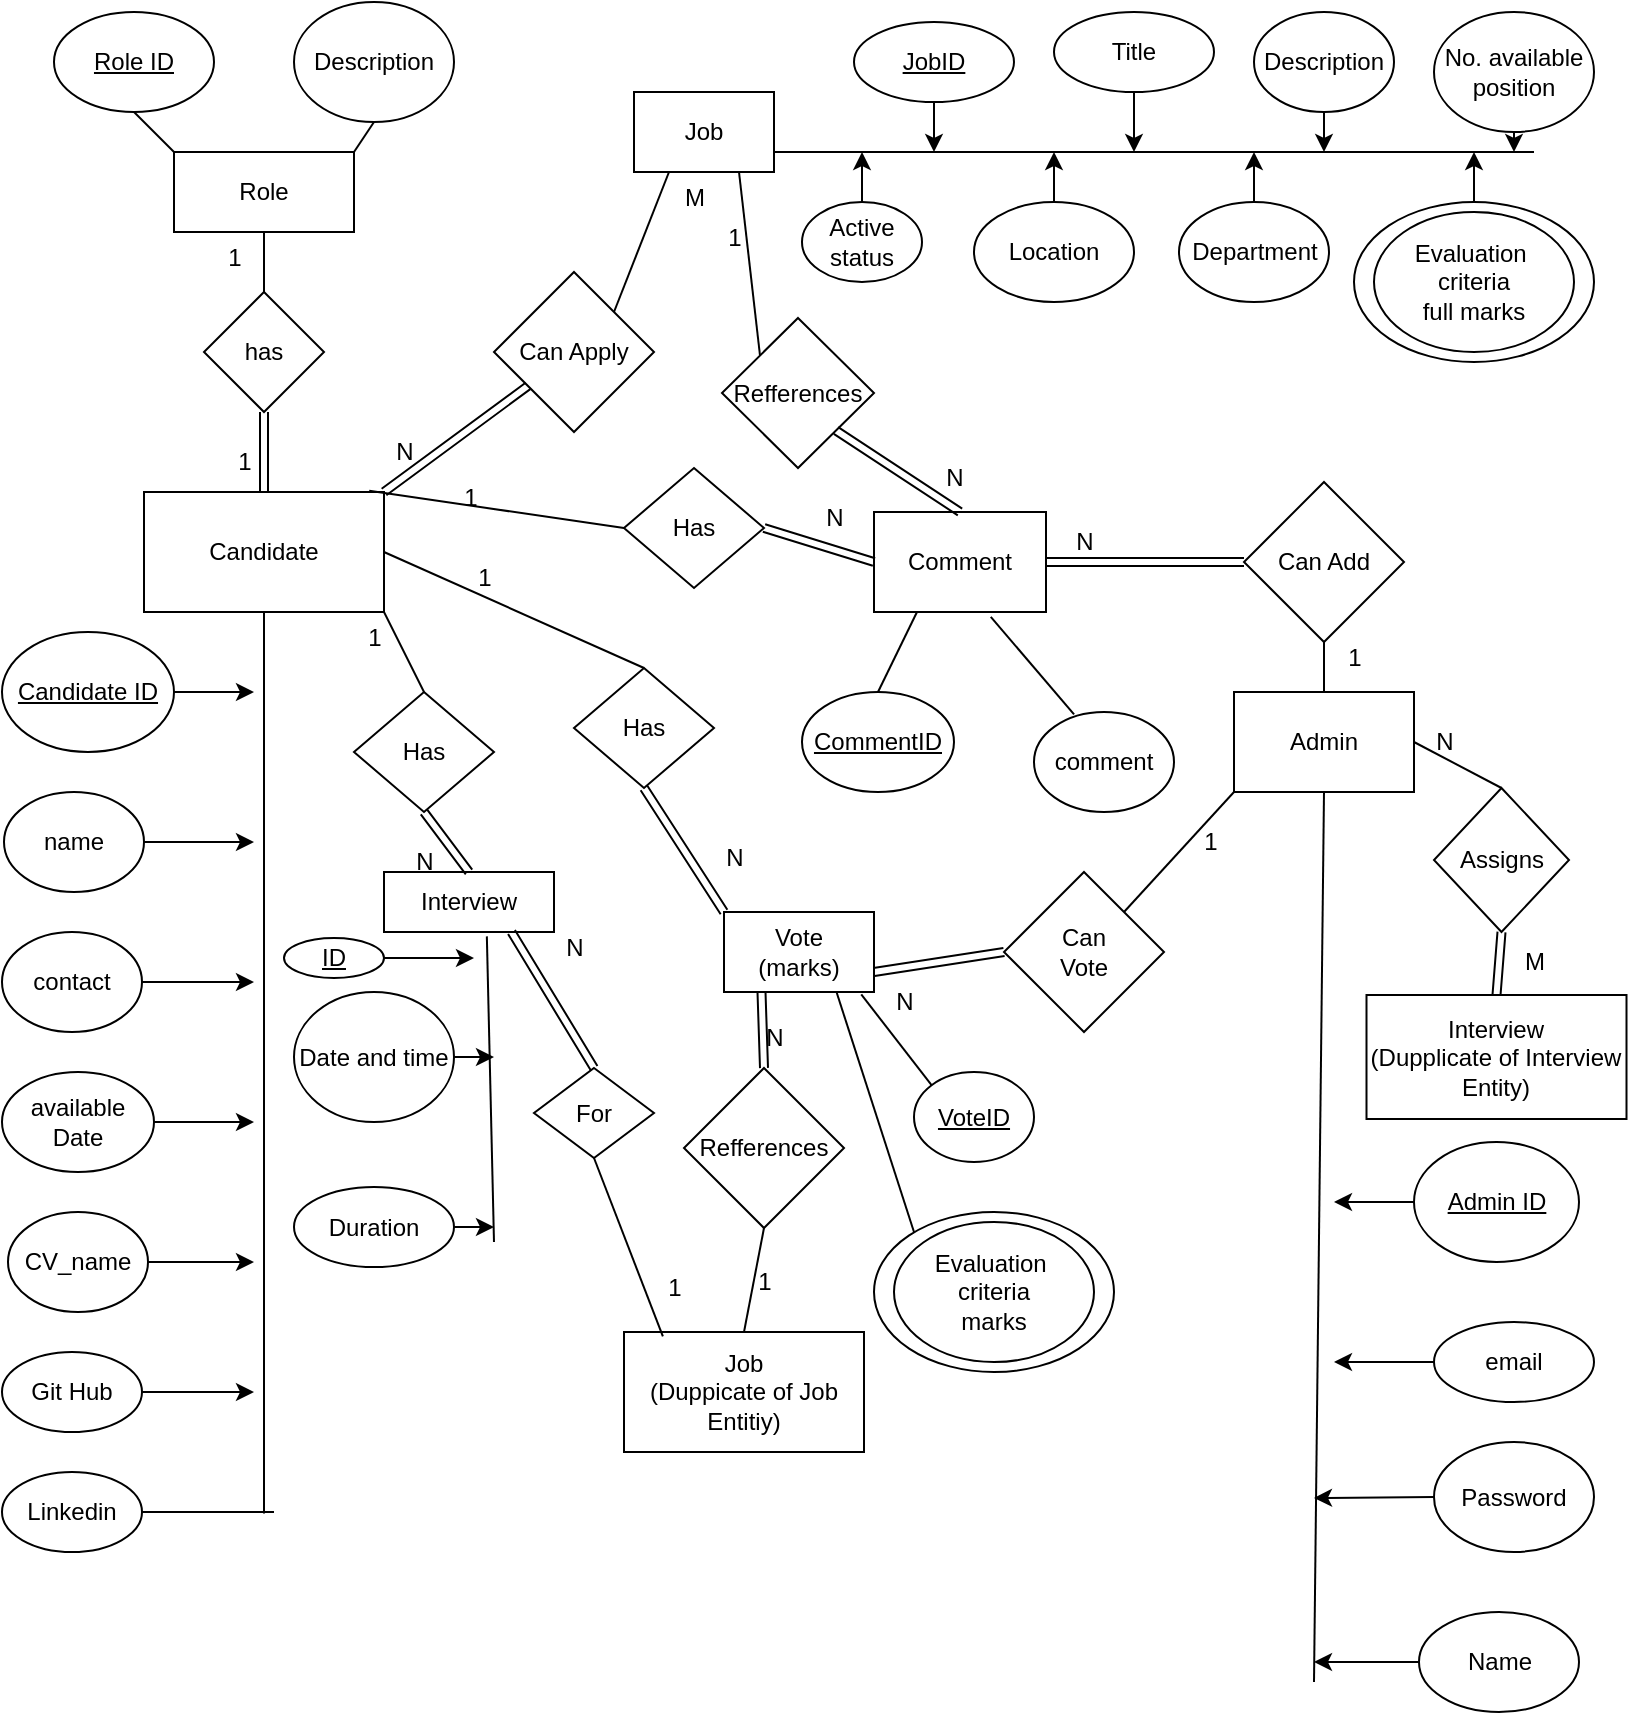<mxfile version="24.7.6">
  <diagram name="Page-1" id="WARzqJmZyCkNk78oDtjW">
    <mxGraphModel dx="1484" dy="522" grid="1" gridSize="10" guides="1" tooltips="1" connect="1" arrows="1" fold="1" page="1" pageScale="1" pageWidth="827" pageHeight="1169" math="0" shadow="0">
      <root>
        <mxCell id="0" />
        <mxCell id="1" parent="0" />
        <mxCell id="8VByRoDsS0wqyo2PORcs-43" value="" style="ellipse;whiteSpace=wrap;html=1;gradientColor=none;fillStyle=hatch;" parent="1" vertex="1">
          <mxGeometry x="690" y="230" width="120" height="80" as="geometry" />
        </mxCell>
        <mxCell id="8VByRoDsS0wqyo2PORcs-1" value="Candidate" style="rounded=0;whiteSpace=wrap;html=1;" parent="1" vertex="1">
          <mxGeometry x="85" y="375" width="120" height="60" as="geometry" />
        </mxCell>
        <mxCell id="8VByRoDsS0wqyo2PORcs-2" value="Role" style="rounded=0;whiteSpace=wrap;html=1;" parent="1" vertex="1">
          <mxGeometry x="100" y="205" width="90" height="40" as="geometry" />
        </mxCell>
        <mxCell id="8VByRoDsS0wqyo2PORcs-3" value="&lt;u&gt;Role ID&lt;/u&gt;" style="ellipse;whiteSpace=wrap;html=1;" parent="1" vertex="1">
          <mxGeometry x="40" y="135" width="80" height="50" as="geometry" />
        </mxCell>
        <mxCell id="8VByRoDsS0wqyo2PORcs-4" value="Description" style="ellipse;whiteSpace=wrap;html=1;" parent="1" vertex="1">
          <mxGeometry x="160" y="130" width="80" height="60" as="geometry" />
        </mxCell>
        <mxCell id="8VByRoDsS0wqyo2PORcs-5" value="" style="endArrow=none;html=1;rounded=0;exitX=0.5;exitY=1;exitDx=0;exitDy=0;entryX=0;entryY=0;entryDx=0;entryDy=0;" parent="1" source="8VByRoDsS0wqyo2PORcs-3" target="8VByRoDsS0wqyo2PORcs-2" edge="1">
          <mxGeometry width="50" height="50" relative="1" as="geometry">
            <mxPoint x="400" y="395" as="sourcePoint" />
            <mxPoint x="450" y="345" as="targetPoint" />
          </mxGeometry>
        </mxCell>
        <mxCell id="8VByRoDsS0wqyo2PORcs-6" value="" style="endArrow=none;html=1;rounded=0;exitX=0.5;exitY=1;exitDx=0;exitDy=0;entryX=1;entryY=0;entryDx=0;entryDy=0;" parent="1" source="8VByRoDsS0wqyo2PORcs-4" target="8VByRoDsS0wqyo2PORcs-2" edge="1">
          <mxGeometry width="50" height="50" relative="1" as="geometry">
            <mxPoint x="400" y="395" as="sourcePoint" />
            <mxPoint x="450" y="345" as="targetPoint" />
          </mxGeometry>
        </mxCell>
        <mxCell id="8VByRoDsS0wqyo2PORcs-7" value="has" style="rhombus;whiteSpace=wrap;html=1;" parent="1" vertex="1">
          <mxGeometry x="115" y="275" width="60" height="60" as="geometry" />
        </mxCell>
        <mxCell id="8VByRoDsS0wqyo2PORcs-8" value="" style="endArrow=none;html=1;rounded=0;exitX=0.5;exitY=1;exitDx=0;exitDy=0;entryX=0.5;entryY=0;entryDx=0;entryDy=0;" parent="1" source="8VByRoDsS0wqyo2PORcs-2" target="8VByRoDsS0wqyo2PORcs-7" edge="1">
          <mxGeometry width="50" height="50" relative="1" as="geometry">
            <mxPoint x="400" y="395" as="sourcePoint" />
            <mxPoint x="450" y="345" as="targetPoint" />
          </mxGeometry>
        </mxCell>
        <mxCell id="8VByRoDsS0wqyo2PORcs-9" value="" style="shape=link;html=1;rounded=0;exitX=0.5;exitY=1;exitDx=0;exitDy=0;entryX=0.5;entryY=0;entryDx=0;entryDy=0;" parent="1" source="8VByRoDsS0wqyo2PORcs-7" target="8VByRoDsS0wqyo2PORcs-1" edge="1">
          <mxGeometry width="100" relative="1" as="geometry">
            <mxPoint x="380" y="375" as="sourcePoint" />
            <mxPoint x="480" y="375" as="targetPoint" />
          </mxGeometry>
        </mxCell>
        <mxCell id="8VByRoDsS0wqyo2PORcs-28" style="edgeStyle=orthogonalEdgeStyle;rounded=0;orthogonalLoop=1;jettySize=auto;html=1;exitX=1;exitY=0.5;exitDx=0;exitDy=0;" parent="1" source="8VByRoDsS0wqyo2PORcs-10" edge="1">
          <mxGeometry relative="1" as="geometry">
            <mxPoint x="140" y="475" as="targetPoint" />
          </mxGeometry>
        </mxCell>
        <mxCell id="8VByRoDsS0wqyo2PORcs-10" value="&lt;u&gt;Candidate ID&lt;/u&gt;" style="ellipse;whiteSpace=wrap;html=1;" parent="1" vertex="1">
          <mxGeometry x="14" y="445" width="86" height="60" as="geometry" />
        </mxCell>
        <mxCell id="8VByRoDsS0wqyo2PORcs-27" style="edgeStyle=orthogonalEdgeStyle;rounded=0;orthogonalLoop=1;jettySize=auto;html=1;exitX=1;exitY=0.5;exitDx=0;exitDy=0;" parent="1" source="8VByRoDsS0wqyo2PORcs-11" edge="1">
          <mxGeometry relative="1" as="geometry">
            <mxPoint x="140" y="550" as="targetPoint" />
          </mxGeometry>
        </mxCell>
        <mxCell id="8VByRoDsS0wqyo2PORcs-11" value="name" style="ellipse;whiteSpace=wrap;html=1;" parent="1" vertex="1">
          <mxGeometry x="15" y="525" width="70" height="50" as="geometry" />
        </mxCell>
        <mxCell id="8VByRoDsS0wqyo2PORcs-26" style="edgeStyle=orthogonalEdgeStyle;rounded=0;orthogonalLoop=1;jettySize=auto;html=1;exitX=1;exitY=0.5;exitDx=0;exitDy=0;" parent="1" source="8VByRoDsS0wqyo2PORcs-12" edge="1">
          <mxGeometry relative="1" as="geometry">
            <mxPoint x="140" y="620" as="targetPoint" />
          </mxGeometry>
        </mxCell>
        <mxCell id="8VByRoDsS0wqyo2PORcs-12" value="contact" style="ellipse;whiteSpace=wrap;html=1;" parent="1" vertex="1">
          <mxGeometry x="14" y="595" width="70" height="50" as="geometry" />
        </mxCell>
        <mxCell id="8VByRoDsS0wqyo2PORcs-25" style="edgeStyle=orthogonalEdgeStyle;rounded=0;orthogonalLoop=1;jettySize=auto;html=1;exitX=1;exitY=0.5;exitDx=0;exitDy=0;" parent="1" source="8VByRoDsS0wqyo2PORcs-13" edge="1">
          <mxGeometry relative="1" as="geometry">
            <mxPoint x="140" y="690" as="targetPoint" />
          </mxGeometry>
        </mxCell>
        <mxCell id="8VByRoDsS0wqyo2PORcs-13" value="available&lt;div&gt;Date&lt;/div&gt;" style="ellipse;whiteSpace=wrap;html=1;" parent="1" vertex="1">
          <mxGeometry x="14" y="665" width="76" height="50" as="geometry" />
        </mxCell>
        <mxCell id="8VByRoDsS0wqyo2PORcs-14" value="1" style="text;html=1;align=center;verticalAlign=middle;resizable=0;points=[];autosize=1;strokeColor=none;fillColor=none;" parent="1" vertex="1">
          <mxGeometry x="120" y="345" width="30" height="30" as="geometry" />
        </mxCell>
        <mxCell id="8VByRoDsS0wqyo2PORcs-15" value="1" style="text;html=1;align=center;verticalAlign=middle;resizable=0;points=[];autosize=1;strokeColor=none;fillColor=none;" parent="1" vertex="1">
          <mxGeometry x="115" y="243" width="30" height="30" as="geometry" />
        </mxCell>
        <mxCell id="8VByRoDsS0wqyo2PORcs-24" style="edgeStyle=orthogonalEdgeStyle;rounded=0;orthogonalLoop=1;jettySize=auto;html=1;exitX=1;exitY=0.5;exitDx=0;exitDy=0;" parent="1" source="8VByRoDsS0wqyo2PORcs-16" edge="1">
          <mxGeometry relative="1" as="geometry">
            <mxPoint x="140" y="760" as="targetPoint" />
          </mxGeometry>
        </mxCell>
        <mxCell id="8VByRoDsS0wqyo2PORcs-16" value="CV_name" style="ellipse;whiteSpace=wrap;html=1;" parent="1" vertex="1">
          <mxGeometry x="17" y="735" width="70" height="50" as="geometry" />
        </mxCell>
        <mxCell id="8VByRoDsS0wqyo2PORcs-23" style="edgeStyle=orthogonalEdgeStyle;rounded=0;orthogonalLoop=1;jettySize=auto;html=1;exitX=1;exitY=0.5;exitDx=0;exitDy=0;" parent="1" source="8VByRoDsS0wqyo2PORcs-17" edge="1">
          <mxGeometry relative="1" as="geometry">
            <mxPoint x="140" y="825" as="targetPoint" />
          </mxGeometry>
        </mxCell>
        <mxCell id="8VByRoDsS0wqyo2PORcs-17" value="Git Hub" style="ellipse;whiteSpace=wrap;html=1;" parent="1" vertex="1">
          <mxGeometry x="14" y="805" width="70" height="40" as="geometry" />
        </mxCell>
        <mxCell id="8VByRoDsS0wqyo2PORcs-18" value="Linkedin" style="ellipse;whiteSpace=wrap;html=1;" parent="1" vertex="1">
          <mxGeometry x="14" y="865" width="70" height="40" as="geometry" />
        </mxCell>
        <mxCell id="8VByRoDsS0wqyo2PORcs-20" value="" style="endArrow=none;html=1;rounded=0;exitX=0.5;exitY=1;exitDx=0;exitDy=0;" parent="1" source="8VByRoDsS0wqyo2PORcs-1" edge="1">
          <mxGeometry width="50" height="50" relative="1" as="geometry">
            <mxPoint x="400" y="475" as="sourcePoint" />
            <mxPoint x="145" y="885.8" as="targetPoint" />
          </mxGeometry>
        </mxCell>
        <mxCell id="8VByRoDsS0wqyo2PORcs-21" value="" style="endArrow=none;html=1;rounded=0;exitX=1;exitY=0.5;exitDx=0;exitDy=0;" parent="1" source="8VByRoDsS0wqyo2PORcs-18" edge="1">
          <mxGeometry width="50" height="50" relative="1" as="geometry">
            <mxPoint x="400" y="695" as="sourcePoint" />
            <mxPoint x="150" y="885" as="targetPoint" />
          </mxGeometry>
        </mxCell>
        <mxCell id="8VByRoDsS0wqyo2PORcs-29" value="Job" style="rounded=0;whiteSpace=wrap;html=1;" parent="1" vertex="1">
          <mxGeometry x="330" y="175" width="70" height="40" as="geometry" />
        </mxCell>
        <mxCell id="8VByRoDsS0wqyo2PORcs-30" value="Can Apply" style="rhombus;whiteSpace=wrap;html=1;" parent="1" vertex="1">
          <mxGeometry x="260" y="265" width="80" height="80" as="geometry" />
        </mxCell>
        <mxCell id="8VByRoDsS0wqyo2PORcs-31" value="" style="shape=link;html=1;rounded=0;exitX=1;exitY=0;exitDx=0;exitDy=0;" parent="1" source="8VByRoDsS0wqyo2PORcs-1" target="8VByRoDsS0wqyo2PORcs-30" edge="1">
          <mxGeometry width="100" relative="1" as="geometry">
            <mxPoint x="340" y="385" as="sourcePoint" />
            <mxPoint x="440" y="385" as="targetPoint" />
          </mxGeometry>
        </mxCell>
        <mxCell id="8VByRoDsS0wqyo2PORcs-32" value="" style="endArrow=none;html=1;rounded=0;exitX=1;exitY=0;exitDx=0;exitDy=0;entryX=0.25;entryY=1;entryDx=0;entryDy=0;" parent="1" source="8VByRoDsS0wqyo2PORcs-30" target="8VByRoDsS0wqyo2PORcs-29" edge="1">
          <mxGeometry width="50" height="50" relative="1" as="geometry">
            <mxPoint x="370" y="405" as="sourcePoint" />
            <mxPoint x="420" y="355" as="targetPoint" />
          </mxGeometry>
        </mxCell>
        <mxCell id="8VByRoDsS0wqyo2PORcs-33" value="N" style="text;html=1;align=center;verticalAlign=middle;resizable=0;points=[];autosize=1;strokeColor=none;fillColor=none;" parent="1" vertex="1">
          <mxGeometry x="200" y="340" width="30" height="30" as="geometry" />
        </mxCell>
        <mxCell id="8VByRoDsS0wqyo2PORcs-34" value="M" style="text;html=1;align=center;verticalAlign=middle;resizable=0;points=[];autosize=1;strokeColor=none;fillColor=none;" parent="1" vertex="1">
          <mxGeometry x="345" y="213" width="30" height="30" as="geometry" />
        </mxCell>
        <mxCell id="8VByRoDsS0wqyo2PORcs-49" style="edgeStyle=orthogonalEdgeStyle;rounded=0;orthogonalLoop=1;jettySize=auto;html=1;exitX=0.5;exitY=1;exitDx=0;exitDy=0;" parent="1" source="8VByRoDsS0wqyo2PORcs-35" edge="1">
          <mxGeometry relative="1" as="geometry">
            <mxPoint x="480" y="205" as="targetPoint" />
          </mxGeometry>
        </mxCell>
        <mxCell id="8VByRoDsS0wqyo2PORcs-35" value="&lt;u&gt;JobID&lt;/u&gt;" style="ellipse;whiteSpace=wrap;html=1;" parent="1" vertex="1">
          <mxGeometry x="440" y="140" width="80" height="40" as="geometry" />
        </mxCell>
        <mxCell id="8VByRoDsS0wqyo2PORcs-50" style="edgeStyle=orthogonalEdgeStyle;rounded=0;orthogonalLoop=1;jettySize=auto;html=1;exitX=0.5;exitY=1;exitDx=0;exitDy=0;" parent="1" source="8VByRoDsS0wqyo2PORcs-36" edge="1">
          <mxGeometry relative="1" as="geometry">
            <mxPoint x="580" y="205" as="targetPoint" />
          </mxGeometry>
        </mxCell>
        <mxCell id="8VByRoDsS0wqyo2PORcs-36" value="Title" style="ellipse;whiteSpace=wrap;html=1;" parent="1" vertex="1">
          <mxGeometry x="540" y="135" width="80" height="40" as="geometry" />
        </mxCell>
        <mxCell id="8VByRoDsS0wqyo2PORcs-51" style="edgeStyle=orthogonalEdgeStyle;rounded=0;orthogonalLoop=1;jettySize=auto;html=1;exitX=0.5;exitY=1;exitDx=0;exitDy=0;" parent="1" source="8VByRoDsS0wqyo2PORcs-37" edge="1">
          <mxGeometry relative="1" as="geometry">
            <mxPoint x="675" y="205" as="targetPoint" />
          </mxGeometry>
        </mxCell>
        <mxCell id="8VByRoDsS0wqyo2PORcs-37" value="Description" style="ellipse;whiteSpace=wrap;html=1;" parent="1" vertex="1">
          <mxGeometry x="640" y="135" width="70" height="50" as="geometry" />
        </mxCell>
        <mxCell id="8VByRoDsS0wqyo2PORcs-52" style="edgeStyle=orthogonalEdgeStyle;rounded=0;orthogonalLoop=1;jettySize=auto;html=1;exitX=0.5;exitY=1;exitDx=0;exitDy=0;" parent="1" source="8VByRoDsS0wqyo2PORcs-38" edge="1">
          <mxGeometry relative="1" as="geometry">
            <mxPoint x="770" y="205" as="targetPoint" />
          </mxGeometry>
        </mxCell>
        <mxCell id="8VByRoDsS0wqyo2PORcs-38" value="No. available&lt;div&gt;position&lt;/div&gt;" style="ellipse;whiteSpace=wrap;html=1;" parent="1" vertex="1">
          <mxGeometry x="730" y="135" width="80" height="60" as="geometry" />
        </mxCell>
        <mxCell id="8VByRoDsS0wqyo2PORcs-48" style="edgeStyle=orthogonalEdgeStyle;rounded=0;orthogonalLoop=1;jettySize=auto;html=1;exitX=0.5;exitY=0;exitDx=0;exitDy=0;" parent="1" source="8VByRoDsS0wqyo2PORcs-39" edge="1">
          <mxGeometry relative="1" as="geometry">
            <mxPoint x="444" y="205" as="targetPoint" />
          </mxGeometry>
        </mxCell>
        <mxCell id="8VByRoDsS0wqyo2PORcs-39" value="Active status" style="ellipse;whiteSpace=wrap;html=1;" parent="1" vertex="1">
          <mxGeometry x="414" y="230" width="60" height="40" as="geometry" />
        </mxCell>
        <mxCell id="8VByRoDsS0wqyo2PORcs-47" style="edgeStyle=orthogonalEdgeStyle;rounded=0;orthogonalLoop=1;jettySize=auto;html=1;exitX=0.5;exitY=0;exitDx=0;exitDy=0;" parent="1" source="8VByRoDsS0wqyo2PORcs-40" edge="1">
          <mxGeometry relative="1" as="geometry">
            <mxPoint x="540" y="205" as="targetPoint" />
          </mxGeometry>
        </mxCell>
        <mxCell id="8VByRoDsS0wqyo2PORcs-40" value="Location" style="ellipse;whiteSpace=wrap;html=1;" parent="1" vertex="1">
          <mxGeometry x="500" y="230" width="80" height="50" as="geometry" />
        </mxCell>
        <mxCell id="8VByRoDsS0wqyo2PORcs-46" style="edgeStyle=orthogonalEdgeStyle;rounded=0;orthogonalLoop=1;jettySize=auto;html=1;exitX=0.5;exitY=0;exitDx=0;exitDy=0;" parent="1" source="8VByRoDsS0wqyo2PORcs-41" edge="1">
          <mxGeometry relative="1" as="geometry">
            <mxPoint x="640" y="205" as="targetPoint" />
          </mxGeometry>
        </mxCell>
        <mxCell id="8VByRoDsS0wqyo2PORcs-41" value="Department" style="ellipse;whiteSpace=wrap;html=1;" parent="1" vertex="1">
          <mxGeometry x="602.5" y="230" width="75" height="50" as="geometry" />
        </mxCell>
        <mxCell id="8VByRoDsS0wqyo2PORcs-42" value="Evaluation&amp;nbsp;&lt;div&gt;criteria&lt;/div&gt;&lt;div&gt;full marks&lt;/div&gt;" style="ellipse;whiteSpace=wrap;html=1;" parent="1" vertex="1">
          <mxGeometry x="700" y="235" width="100" height="70" as="geometry" />
        </mxCell>
        <mxCell id="8VByRoDsS0wqyo2PORcs-45" style="edgeStyle=orthogonalEdgeStyle;rounded=0;orthogonalLoop=1;jettySize=auto;html=1;exitX=0.5;exitY=0;exitDx=0;exitDy=0;" parent="1" source="8VByRoDsS0wqyo2PORcs-43" edge="1">
          <mxGeometry relative="1" as="geometry">
            <mxPoint x="750" y="205" as="targetPoint" />
          </mxGeometry>
        </mxCell>
        <mxCell id="8VByRoDsS0wqyo2PORcs-44" value="" style="endArrow=none;html=1;rounded=0;exitX=1;exitY=0.75;exitDx=0;exitDy=0;" parent="1" source="8VByRoDsS0wqyo2PORcs-29" edge="1">
          <mxGeometry width="50" height="50" relative="1" as="geometry">
            <mxPoint x="370" y="435" as="sourcePoint" />
            <mxPoint x="780" y="205" as="targetPoint" />
          </mxGeometry>
        </mxCell>
        <mxCell id="8VByRoDsS0wqyo2PORcs-53" value="Admin" style="rounded=0;whiteSpace=wrap;html=1;" parent="1" vertex="1">
          <mxGeometry x="630" y="475" width="90" height="50" as="geometry" />
        </mxCell>
        <mxCell id="8VByRoDsS0wqyo2PORcs-62" style="edgeStyle=orthogonalEdgeStyle;rounded=0;orthogonalLoop=1;jettySize=auto;html=1;exitX=0;exitY=0.5;exitDx=0;exitDy=0;" parent="1" source="8VByRoDsS0wqyo2PORcs-54" edge="1">
          <mxGeometry relative="1" as="geometry">
            <mxPoint x="680" y="730" as="targetPoint" />
          </mxGeometry>
        </mxCell>
        <mxCell id="8VByRoDsS0wqyo2PORcs-54" value="&lt;u&gt;Admin ID&lt;/u&gt;" style="ellipse;whiteSpace=wrap;html=1;" parent="1" vertex="1">
          <mxGeometry x="720" y="700" width="82.5" height="60" as="geometry" />
        </mxCell>
        <mxCell id="8VByRoDsS0wqyo2PORcs-61" style="edgeStyle=orthogonalEdgeStyle;rounded=0;orthogonalLoop=1;jettySize=auto;html=1;exitX=0;exitY=0.5;exitDx=0;exitDy=0;" parent="1" source="8VByRoDsS0wqyo2PORcs-55" edge="1">
          <mxGeometry relative="1" as="geometry">
            <mxPoint x="680" y="810" as="targetPoint" />
          </mxGeometry>
        </mxCell>
        <mxCell id="8VByRoDsS0wqyo2PORcs-55" value="email" style="ellipse;whiteSpace=wrap;html=1;" parent="1" vertex="1">
          <mxGeometry x="730" y="790" width="80" height="40" as="geometry" />
        </mxCell>
        <mxCell id="8VByRoDsS0wqyo2PORcs-56" value="Password" style="ellipse;whiteSpace=wrap;html=1;" parent="1" vertex="1">
          <mxGeometry x="730" y="850" width="80" height="55" as="geometry" />
        </mxCell>
        <mxCell id="8VByRoDsS0wqyo2PORcs-59" style="edgeStyle=orthogonalEdgeStyle;rounded=0;orthogonalLoop=1;jettySize=auto;html=1;exitX=0;exitY=0.5;exitDx=0;exitDy=0;" parent="1" source="8VByRoDsS0wqyo2PORcs-57" edge="1">
          <mxGeometry relative="1" as="geometry">
            <mxPoint x="670" y="960" as="targetPoint" />
          </mxGeometry>
        </mxCell>
        <mxCell id="8VByRoDsS0wqyo2PORcs-57" value="Name" style="ellipse;whiteSpace=wrap;html=1;" parent="1" vertex="1">
          <mxGeometry x="722.5" y="935" width="80" height="50" as="geometry" />
        </mxCell>
        <mxCell id="8VByRoDsS0wqyo2PORcs-58" value="" style="endArrow=none;html=1;rounded=0;entryX=0.5;entryY=1;entryDx=0;entryDy=0;" parent="1" target="8VByRoDsS0wqyo2PORcs-53" edge="1">
          <mxGeometry width="50" height="50" relative="1" as="geometry">
            <mxPoint x="670" y="970" as="sourcePoint" />
            <mxPoint x="450" y="615" as="targetPoint" />
          </mxGeometry>
        </mxCell>
        <mxCell id="8VByRoDsS0wqyo2PORcs-67" value="" style="endArrow=classic;html=1;rounded=0;exitX=0;exitY=0.5;exitDx=0;exitDy=0;" parent="1" source="8VByRoDsS0wqyo2PORcs-56" edge="1">
          <mxGeometry width="50" height="50" relative="1" as="geometry">
            <mxPoint x="400" y="800" as="sourcePoint" />
            <mxPoint x="670" y="878" as="targetPoint" />
          </mxGeometry>
        </mxCell>
        <mxCell id="8VByRoDsS0wqyo2PORcs-68" value="Comment" style="rounded=0;whiteSpace=wrap;html=1;" parent="1" vertex="1">
          <mxGeometry x="450" y="385" width="86" height="50" as="geometry" />
        </mxCell>
        <mxCell id="8VByRoDsS0wqyo2PORcs-69" value="Can Add" style="rhombus;whiteSpace=wrap;html=1;" parent="1" vertex="1">
          <mxGeometry x="635" y="370" width="80" height="80" as="geometry" />
        </mxCell>
        <mxCell id="8VByRoDsS0wqyo2PORcs-71" value="" style="shape=link;html=1;rounded=0;entryX=0;entryY=0.5;entryDx=0;entryDy=0;exitX=1;exitY=0.5;exitDx=0;exitDy=0;" parent="1" source="8VByRoDsS0wqyo2PORcs-68" target="8VByRoDsS0wqyo2PORcs-69" edge="1">
          <mxGeometry width="100" relative="1" as="geometry">
            <mxPoint x="380" y="405" as="sourcePoint" />
            <mxPoint x="480" y="535" as="targetPoint" />
          </mxGeometry>
        </mxCell>
        <mxCell id="8VByRoDsS0wqyo2PORcs-72" value="" style="endArrow=none;html=1;rounded=0;exitX=0.5;exitY=0;exitDx=0;exitDy=0;entryX=0.5;entryY=1;entryDx=0;entryDy=0;" parent="1" source="8VByRoDsS0wqyo2PORcs-53" target="8VByRoDsS0wqyo2PORcs-69" edge="1">
          <mxGeometry width="50" height="50" relative="1" as="geometry">
            <mxPoint x="400" y="435" as="sourcePoint" />
            <mxPoint x="450" y="385" as="targetPoint" />
          </mxGeometry>
        </mxCell>
        <mxCell id="8VByRoDsS0wqyo2PORcs-73" value="1" style="text;html=1;align=center;verticalAlign=middle;resizable=0;points=[];autosize=1;strokeColor=none;fillColor=none;" parent="1" vertex="1">
          <mxGeometry x="675" y="443" width="30" height="30" as="geometry" />
        </mxCell>
        <mxCell id="8VByRoDsS0wqyo2PORcs-74" value="N" style="text;html=1;align=center;verticalAlign=middle;resizable=0;points=[];autosize=1;strokeColor=none;fillColor=none;" parent="1" vertex="1">
          <mxGeometry x="540" y="385" width="30" height="30" as="geometry" />
        </mxCell>
        <mxCell id="8VByRoDsS0wqyo2PORcs-75" value="&lt;u&gt;CommentID&lt;/u&gt;" style="ellipse;whiteSpace=wrap;html=1;" parent="1" vertex="1">
          <mxGeometry x="414" y="475" width="76" height="50" as="geometry" />
        </mxCell>
        <mxCell id="8VByRoDsS0wqyo2PORcs-76" value="comment" style="ellipse;whiteSpace=wrap;html=1;" parent="1" vertex="1">
          <mxGeometry x="530" y="485" width="70" height="50" as="geometry" />
        </mxCell>
        <mxCell id="8VByRoDsS0wqyo2PORcs-77" value="" style="endArrow=none;html=1;rounded=0;exitX=0.5;exitY=0;exitDx=0;exitDy=0;entryX=0.25;entryY=1;entryDx=0;entryDy=0;" parent="1" source="8VByRoDsS0wqyo2PORcs-75" target="8VByRoDsS0wqyo2PORcs-68" edge="1">
          <mxGeometry width="50" height="50" relative="1" as="geometry">
            <mxPoint x="360" y="465" as="sourcePoint" />
            <mxPoint x="410" y="415" as="targetPoint" />
          </mxGeometry>
        </mxCell>
        <mxCell id="8VByRoDsS0wqyo2PORcs-78" value="" style="endArrow=none;html=1;rounded=0;entryX=0.679;entryY=1.048;entryDx=0;entryDy=0;entryPerimeter=0;exitX=0.286;exitY=0.024;exitDx=0;exitDy=0;exitPerimeter=0;" parent="1" source="8VByRoDsS0wqyo2PORcs-76" target="8VByRoDsS0wqyo2PORcs-68" edge="1">
          <mxGeometry width="50" height="50" relative="1" as="geometry">
            <mxPoint x="360" y="465" as="sourcePoint" />
            <mxPoint x="410" y="415" as="targetPoint" />
          </mxGeometry>
        </mxCell>
        <mxCell id="8VByRoDsS0wqyo2PORcs-79" value="Interview" style="rounded=0;whiteSpace=wrap;html=1;" parent="1" vertex="1">
          <mxGeometry x="205" y="565" width="85" height="30" as="geometry" />
        </mxCell>
        <mxCell id="8VByRoDsS0wqyo2PORcs-80" value="Has" style="rhombus;whiteSpace=wrap;html=1;" parent="1" vertex="1">
          <mxGeometry x="190" y="475" width="70" height="60" as="geometry" />
        </mxCell>
        <mxCell id="8VByRoDsS0wqyo2PORcs-81" value="" style="shape=link;html=1;rounded=0;exitX=0.5;exitY=0;exitDx=0;exitDy=0;entryX=0.5;entryY=1;entryDx=0;entryDy=0;" parent="1" source="8VByRoDsS0wqyo2PORcs-79" target="8VByRoDsS0wqyo2PORcs-80" edge="1">
          <mxGeometry width="100" relative="1" as="geometry">
            <mxPoint x="340" y="565" as="sourcePoint" />
            <mxPoint x="440" y="565" as="targetPoint" />
          </mxGeometry>
        </mxCell>
        <mxCell id="8VByRoDsS0wqyo2PORcs-82" value="" style="endArrow=none;html=1;rounded=0;exitX=1;exitY=1;exitDx=0;exitDy=0;entryX=0.5;entryY=0;entryDx=0;entryDy=0;" parent="1" source="8VByRoDsS0wqyo2PORcs-1" target="8VByRoDsS0wqyo2PORcs-80" edge="1">
          <mxGeometry width="50" height="50" relative="1" as="geometry">
            <mxPoint x="370" y="585" as="sourcePoint" />
            <mxPoint x="420" y="535" as="targetPoint" />
          </mxGeometry>
        </mxCell>
        <mxCell id="8VByRoDsS0wqyo2PORcs-83" value="1" style="text;html=1;align=center;verticalAlign=middle;resizable=0;points=[];autosize=1;strokeColor=none;fillColor=none;" parent="1" vertex="1">
          <mxGeometry x="185" y="433" width="30" height="30" as="geometry" />
        </mxCell>
        <mxCell id="8VByRoDsS0wqyo2PORcs-84" value="N" style="text;html=1;align=center;verticalAlign=middle;resizable=0;points=[];autosize=1;strokeColor=none;fillColor=none;" parent="1" vertex="1">
          <mxGeometry x="210" y="545" width="30" height="30" as="geometry" />
        </mxCell>
        <mxCell id="8VByRoDsS0wqyo2PORcs-133" style="edgeStyle=orthogonalEdgeStyle;rounded=0;orthogonalLoop=1;jettySize=auto;html=1;exitX=1;exitY=0.5;exitDx=0;exitDy=0;" parent="1" source="8VByRoDsS0wqyo2PORcs-85" edge="1">
          <mxGeometry relative="1" as="geometry">
            <mxPoint x="260" y="658" as="targetPoint" />
          </mxGeometry>
        </mxCell>
        <mxCell id="8VByRoDsS0wqyo2PORcs-85" value="Date and time" style="ellipse;whiteSpace=wrap;html=1;" parent="1" vertex="1">
          <mxGeometry x="160" y="625" width="80" height="65" as="geometry" />
        </mxCell>
        <mxCell id="8VByRoDsS0wqyo2PORcs-132" style="edgeStyle=orthogonalEdgeStyle;rounded=0;orthogonalLoop=1;jettySize=auto;html=1;exitX=1;exitY=0.5;exitDx=0;exitDy=0;" parent="1" source="8VByRoDsS0wqyo2PORcs-86" edge="1">
          <mxGeometry relative="1" as="geometry">
            <mxPoint x="260" y="743" as="targetPoint" />
          </mxGeometry>
        </mxCell>
        <mxCell id="8VByRoDsS0wqyo2PORcs-86" value="Duration" style="ellipse;whiteSpace=wrap;html=1;" parent="1" vertex="1">
          <mxGeometry x="160" y="722.5" width="80" height="40" as="geometry" />
        </mxCell>
        <mxCell id="8VByRoDsS0wqyo2PORcs-90" value="Vote&lt;div&gt;(marks)&lt;/div&gt;" style="rounded=0;whiteSpace=wrap;html=1;" parent="1" vertex="1">
          <mxGeometry x="375" y="585" width="75" height="40" as="geometry" />
        </mxCell>
        <mxCell id="8VByRoDsS0wqyo2PORcs-91" value="" style="ellipse;whiteSpace=wrap;html=1;gradientColor=none;fillStyle=hatch;" parent="1" vertex="1">
          <mxGeometry x="450" y="735" width="120" height="80" as="geometry" />
        </mxCell>
        <mxCell id="8VByRoDsS0wqyo2PORcs-93" value="Evaluation&amp;nbsp;&lt;div&gt;criteria&lt;/div&gt;&lt;div&gt;&lt;span style=&quot;background-color: initial;&quot;&gt;marks&lt;/span&gt;&lt;/div&gt;" style="ellipse;whiteSpace=wrap;html=1;" parent="1" vertex="1">
          <mxGeometry x="460" y="740" width="100" height="70" as="geometry" />
        </mxCell>
        <mxCell id="8VByRoDsS0wqyo2PORcs-95" value="Can&lt;div&gt;Vote&lt;/div&gt;" style="rhombus;whiteSpace=wrap;html=1;" parent="1" vertex="1">
          <mxGeometry x="515" y="565" width="80" height="80" as="geometry" />
        </mxCell>
        <mxCell id="8VByRoDsS0wqyo2PORcs-96" value="" style="shape=link;html=1;rounded=0;exitX=1;exitY=0.75;exitDx=0;exitDy=0;entryX=0;entryY=0.5;entryDx=0;entryDy=0;" parent="1" source="8VByRoDsS0wqyo2PORcs-90" target="8VByRoDsS0wqyo2PORcs-95" edge="1">
          <mxGeometry width="100" relative="1" as="geometry">
            <mxPoint x="340" y="545" as="sourcePoint" />
            <mxPoint x="440" y="545" as="targetPoint" />
          </mxGeometry>
        </mxCell>
        <mxCell id="8VByRoDsS0wqyo2PORcs-98" value="" style="endArrow=none;html=1;rounded=0;exitX=1;exitY=0;exitDx=0;exitDy=0;entryX=0;entryY=1;entryDx=0;entryDy=0;" parent="1" source="8VByRoDsS0wqyo2PORcs-95" target="8VByRoDsS0wqyo2PORcs-53" edge="1">
          <mxGeometry width="50" height="50" relative="1" as="geometry">
            <mxPoint x="370" y="575" as="sourcePoint" />
            <mxPoint x="420" y="525" as="targetPoint" />
          </mxGeometry>
        </mxCell>
        <mxCell id="8VByRoDsS0wqyo2PORcs-99" value="N" style="text;html=1;align=center;verticalAlign=middle;resizable=0;points=[];autosize=1;strokeColor=none;fillColor=none;" parent="1" vertex="1">
          <mxGeometry x="450" y="615" width="30" height="30" as="geometry" />
        </mxCell>
        <mxCell id="8VByRoDsS0wqyo2PORcs-100" value="1" style="text;html=1;align=center;verticalAlign=middle;resizable=0;points=[];autosize=1;strokeColor=none;fillColor=none;" parent="1" vertex="1">
          <mxGeometry x="602.5" y="535" width="30" height="30" as="geometry" />
        </mxCell>
        <mxCell id="8VByRoDsS0wqyo2PORcs-101" value="Has" style="rhombus;whiteSpace=wrap;html=1;" parent="1" vertex="1">
          <mxGeometry x="300" y="463" width="70" height="60" as="geometry" />
        </mxCell>
        <mxCell id="8VByRoDsS0wqyo2PORcs-103" value="" style="endArrow=none;html=1;rounded=0;exitX=1;exitY=0.5;exitDx=0;exitDy=0;entryX=0.5;entryY=0;entryDx=0;entryDy=0;" parent="1" source="8VByRoDsS0wqyo2PORcs-1" target="8VByRoDsS0wqyo2PORcs-101" edge="1">
          <mxGeometry width="50" height="50" relative="1" as="geometry">
            <mxPoint x="370" y="575" as="sourcePoint" />
            <mxPoint x="420" y="525" as="targetPoint" />
          </mxGeometry>
        </mxCell>
        <mxCell id="8VByRoDsS0wqyo2PORcs-104" value="" style="shape=link;html=1;rounded=0;entryX=0;entryY=0;entryDx=0;entryDy=0;exitX=0.5;exitY=1;exitDx=0;exitDy=0;" parent="1" source="8VByRoDsS0wqyo2PORcs-101" target="8VByRoDsS0wqyo2PORcs-90" edge="1">
          <mxGeometry width="100" relative="1" as="geometry">
            <mxPoint x="340" y="545" as="sourcePoint" />
            <mxPoint x="440" y="545" as="targetPoint" />
          </mxGeometry>
        </mxCell>
        <mxCell id="8VByRoDsS0wqyo2PORcs-105" value="1" style="text;html=1;align=center;verticalAlign=middle;resizable=0;points=[];autosize=1;strokeColor=none;fillColor=none;" parent="1" vertex="1">
          <mxGeometry x="240" y="403" width="30" height="30" as="geometry" />
        </mxCell>
        <mxCell id="8VByRoDsS0wqyo2PORcs-106" value="N" style="text;html=1;align=center;verticalAlign=middle;resizable=0;points=[];autosize=1;strokeColor=none;fillColor=none;" parent="1" vertex="1">
          <mxGeometry x="365" y="543" width="30" height="30" as="geometry" />
        </mxCell>
        <mxCell id="8VByRoDsS0wqyo2PORcs-108" value="Has" style="rhombus;whiteSpace=wrap;html=1;" parent="1" vertex="1">
          <mxGeometry x="325" y="363" width="70" height="60" as="geometry" />
        </mxCell>
        <mxCell id="8VByRoDsS0wqyo2PORcs-109" value="" style="endArrow=none;html=1;rounded=0;exitX=-0.08;exitY=1.147;exitDx=0;exitDy=0;exitPerimeter=0;entryX=0;entryY=0.5;entryDx=0;entryDy=0;" parent="1" source="8VByRoDsS0wqyo2PORcs-33" target="8VByRoDsS0wqyo2PORcs-108" edge="1">
          <mxGeometry width="50" height="50" relative="1" as="geometry">
            <mxPoint x="240" y="428" as="sourcePoint" />
            <mxPoint x="310.711" y="378" as="targetPoint" />
          </mxGeometry>
        </mxCell>
        <mxCell id="8VByRoDsS0wqyo2PORcs-110" value="" style="shape=link;html=1;rounded=0;entryX=0;entryY=0.5;entryDx=0;entryDy=0;exitX=1;exitY=0.5;exitDx=0;exitDy=0;" parent="1" source="8VByRoDsS0wqyo2PORcs-108" target="8VByRoDsS0wqyo2PORcs-68" edge="1">
          <mxGeometry width="100" relative="1" as="geometry">
            <mxPoint x="400" y="395" as="sourcePoint" />
            <mxPoint x="440" y="395" as="targetPoint" />
          </mxGeometry>
        </mxCell>
        <mxCell id="8VByRoDsS0wqyo2PORcs-112" value="1" style="text;html=1;align=center;verticalAlign=middle;resizable=0;points=[];autosize=1;strokeColor=none;fillColor=none;" parent="1" vertex="1">
          <mxGeometry x="232.5" y="363" width="30" height="30" as="geometry" />
        </mxCell>
        <mxCell id="8VByRoDsS0wqyo2PORcs-113" value="N" style="text;html=1;align=center;verticalAlign=middle;resizable=0;points=[];autosize=1;strokeColor=none;fillColor=none;" parent="1" vertex="1">
          <mxGeometry x="415" y="373" width="30" height="30" as="geometry" />
        </mxCell>
        <mxCell id="8VByRoDsS0wqyo2PORcs-114" value="Refferences" style="rhombus;whiteSpace=wrap;html=1;" parent="1" vertex="1">
          <mxGeometry x="374" y="288" width="76" height="75" as="geometry" />
        </mxCell>
        <mxCell id="8VByRoDsS0wqyo2PORcs-115" value="" style="shape=link;html=1;rounded=0;entryX=0.5;entryY=0;entryDx=0;entryDy=0;exitX=1;exitY=1;exitDx=0;exitDy=0;" parent="1" source="8VByRoDsS0wqyo2PORcs-114" target="8VByRoDsS0wqyo2PORcs-68" edge="1">
          <mxGeometry width="100" relative="1" as="geometry">
            <mxPoint x="340" y="385" as="sourcePoint" />
            <mxPoint x="440" y="385" as="targetPoint" />
          </mxGeometry>
        </mxCell>
        <mxCell id="8VByRoDsS0wqyo2PORcs-116" value="" style="endArrow=none;html=1;rounded=0;exitX=0.75;exitY=1;exitDx=0;exitDy=0;entryX=0;entryY=0;entryDx=0;entryDy=0;" parent="1" source="8VByRoDsS0wqyo2PORcs-29" target="8VByRoDsS0wqyo2PORcs-114" edge="1">
          <mxGeometry width="50" height="50" relative="1" as="geometry">
            <mxPoint x="370" y="405" as="sourcePoint" />
            <mxPoint x="420" y="355" as="targetPoint" />
          </mxGeometry>
        </mxCell>
        <mxCell id="8VByRoDsS0wqyo2PORcs-117" value="1" style="text;html=1;align=center;verticalAlign=middle;resizable=0;points=[];autosize=1;strokeColor=none;fillColor=none;" parent="1" vertex="1">
          <mxGeometry x="365" y="233" width="30" height="30" as="geometry" />
        </mxCell>
        <mxCell id="8VByRoDsS0wqyo2PORcs-118" value="N" style="text;html=1;align=center;verticalAlign=middle;resizable=0;points=[];autosize=1;strokeColor=none;fillColor=none;" parent="1" vertex="1">
          <mxGeometry x="475" y="353" width="30" height="30" as="geometry" />
        </mxCell>
        <mxCell id="8VByRoDsS0wqyo2PORcs-121" value="&lt;u&gt;VoteID&lt;/u&gt;" style="ellipse;whiteSpace=wrap;html=1;" parent="1" vertex="1">
          <mxGeometry x="470" y="665" width="60" height="45" as="geometry" />
        </mxCell>
        <mxCell id="8VByRoDsS0wqyo2PORcs-122" value="Job&lt;div&gt;(Duppicate of Job&lt;/div&gt;&lt;div&gt;Entitiy)&lt;/div&gt;" style="rounded=0;whiteSpace=wrap;html=1;" parent="1" vertex="1">
          <mxGeometry x="325" y="795" width="120" height="60" as="geometry" />
        </mxCell>
        <mxCell id="8VByRoDsS0wqyo2PORcs-123" value="Refferences" style="rhombus;whiteSpace=wrap;html=1;" parent="1" vertex="1">
          <mxGeometry x="355" y="663" width="80" height="80" as="geometry" />
        </mxCell>
        <mxCell id="8VByRoDsS0wqyo2PORcs-124" value="" style="shape=link;html=1;rounded=0;entryX=0.25;entryY=1;entryDx=0;entryDy=0;exitX=0.5;exitY=0;exitDx=0;exitDy=0;" parent="1" source="8VByRoDsS0wqyo2PORcs-123" target="8VByRoDsS0wqyo2PORcs-90" edge="1">
          <mxGeometry width="100" relative="1" as="geometry">
            <mxPoint x="330" y="705" as="sourcePoint" />
            <mxPoint x="430" y="705" as="targetPoint" />
          </mxGeometry>
        </mxCell>
        <mxCell id="8VByRoDsS0wqyo2PORcs-126" value="" style="endArrow=none;html=1;rounded=0;entryX=0.5;entryY=1;entryDx=0;entryDy=0;exitX=0.5;exitY=0;exitDx=0;exitDy=0;" parent="1" source="8VByRoDsS0wqyo2PORcs-122" target="8VByRoDsS0wqyo2PORcs-123" edge="1">
          <mxGeometry width="50" height="50" relative="1" as="geometry">
            <mxPoint x="365" y="703" as="sourcePoint" />
            <mxPoint x="415" y="653" as="targetPoint" />
          </mxGeometry>
        </mxCell>
        <mxCell id="8VByRoDsS0wqyo2PORcs-127" value="N" style="text;html=1;align=center;verticalAlign=middle;resizable=0;points=[];autosize=1;strokeColor=none;fillColor=none;" parent="1" vertex="1">
          <mxGeometry x="385" y="633" width="30" height="30" as="geometry" />
        </mxCell>
        <mxCell id="8VByRoDsS0wqyo2PORcs-128" value="1" style="text;html=1;align=center;verticalAlign=middle;resizable=0;points=[];autosize=1;strokeColor=none;fillColor=none;" parent="1" vertex="1">
          <mxGeometry x="380" y="755" width="30" height="30" as="geometry" />
        </mxCell>
        <mxCell id="8VByRoDsS0wqyo2PORcs-129" value="" style="endArrow=none;html=1;rounded=0;entryX=0.915;entryY=1.03;entryDx=0;entryDy=0;entryPerimeter=0;exitX=0;exitY=0;exitDx=0;exitDy=0;" parent="1" source="8VByRoDsS0wqyo2PORcs-121" target="8VByRoDsS0wqyo2PORcs-90" edge="1">
          <mxGeometry width="50" height="50" relative="1" as="geometry">
            <mxPoint x="350" y="735" as="sourcePoint" />
            <mxPoint x="400" y="685" as="targetPoint" />
          </mxGeometry>
        </mxCell>
        <mxCell id="8VByRoDsS0wqyo2PORcs-130" value="" style="endArrow=none;html=1;rounded=0;entryX=0.75;entryY=1;entryDx=0;entryDy=0;" parent="1" target="8VByRoDsS0wqyo2PORcs-90" edge="1">
          <mxGeometry width="50" height="50" relative="1" as="geometry">
            <mxPoint x="470" y="745" as="sourcePoint" />
            <mxPoint x="400" y="685" as="targetPoint" />
          </mxGeometry>
        </mxCell>
        <mxCell id="8VByRoDsS0wqyo2PORcs-131" value="" style="endArrow=none;html=1;rounded=0;exitX=0.605;exitY=1.073;exitDx=0;exitDy=0;exitPerimeter=0;" parent="1" source="8VByRoDsS0wqyo2PORcs-79" edge="1">
          <mxGeometry width="50" height="50" relative="1" as="geometry">
            <mxPoint x="380" y="720" as="sourcePoint" />
            <mxPoint x="260" y="750" as="targetPoint" />
          </mxGeometry>
        </mxCell>
        <mxCell id="8VByRoDsS0wqyo2PORcs-134" value="For" style="rhombus;whiteSpace=wrap;html=1;" parent="1" vertex="1">
          <mxGeometry x="280" y="663" width="60" height="45" as="geometry" />
        </mxCell>
        <mxCell id="8VByRoDsS0wqyo2PORcs-135" value="" style="shape=link;html=1;rounded=0;exitX=0.75;exitY=1;exitDx=0;exitDy=0;entryX=0.5;entryY=0;entryDx=0;entryDy=0;" parent="1" source="8VByRoDsS0wqyo2PORcs-79" target="8VByRoDsS0wqyo2PORcs-134" edge="1">
          <mxGeometry width="100" relative="1" as="geometry">
            <mxPoint x="360" y="750" as="sourcePoint" />
            <mxPoint x="460" y="750" as="targetPoint" />
          </mxGeometry>
        </mxCell>
        <mxCell id="8VByRoDsS0wqyo2PORcs-136" value="" style="endArrow=none;html=1;rounded=0;exitX=0.162;exitY=0.037;exitDx=0;exitDy=0;exitPerimeter=0;entryX=0.5;entryY=1;entryDx=0;entryDy=0;" parent="1" source="8VByRoDsS0wqyo2PORcs-122" target="8VByRoDsS0wqyo2PORcs-134" edge="1">
          <mxGeometry width="50" height="50" relative="1" as="geometry">
            <mxPoint x="380" y="770" as="sourcePoint" />
            <mxPoint x="430" y="720" as="targetPoint" />
          </mxGeometry>
        </mxCell>
        <mxCell id="8VByRoDsS0wqyo2PORcs-137" value="N" style="text;html=1;align=center;verticalAlign=middle;resizable=0;points=[];autosize=1;strokeColor=none;fillColor=none;" parent="1" vertex="1">
          <mxGeometry x="285" y="588" width="30" height="30" as="geometry" />
        </mxCell>
        <mxCell id="8VByRoDsS0wqyo2PORcs-138" value="1" style="text;html=1;align=center;verticalAlign=middle;resizable=0;points=[];autosize=1;strokeColor=none;fillColor=none;" parent="1" vertex="1">
          <mxGeometry x="335" y="758" width="30" height="30" as="geometry" />
        </mxCell>
        <mxCell id="8VByRoDsS0wqyo2PORcs-140" style="edgeStyle=orthogonalEdgeStyle;rounded=0;orthogonalLoop=1;jettySize=auto;html=1;exitX=1;exitY=0.5;exitDx=0;exitDy=0;" parent="1" source="8VByRoDsS0wqyo2PORcs-139" edge="1">
          <mxGeometry relative="1" as="geometry">
            <mxPoint x="250" y="608" as="targetPoint" />
          </mxGeometry>
        </mxCell>
        <mxCell id="8VByRoDsS0wqyo2PORcs-139" value="&lt;u&gt;ID&lt;/u&gt;" style="ellipse;whiteSpace=wrap;html=1;" parent="1" vertex="1">
          <mxGeometry x="155" y="598" width="50" height="20" as="geometry" />
        </mxCell>
        <mxCell id="Cktu94IESnoxS9tUlBKQ-1" value="Interview&lt;div&gt;(Dupplicate of Interview Entity)&lt;/div&gt;" style="rounded=0;whiteSpace=wrap;html=1;" vertex="1" parent="1">
          <mxGeometry x="696.25" y="626.5" width="130" height="62" as="geometry" />
        </mxCell>
        <mxCell id="Cktu94IESnoxS9tUlBKQ-2" value="Assigns" style="rhombus;whiteSpace=wrap;html=1;" vertex="1" parent="1">
          <mxGeometry x="730" y="523" width="67.5" height="72" as="geometry" />
        </mxCell>
        <mxCell id="Cktu94IESnoxS9tUlBKQ-5" value="" style="shape=link;html=1;rounded=0;exitX=0.5;exitY=0;exitDx=0;exitDy=0;entryX=0.5;entryY=1;entryDx=0;entryDy=0;" edge="1" parent="1" source="Cktu94IESnoxS9tUlBKQ-1" target="Cktu94IESnoxS9tUlBKQ-2">
          <mxGeometry width="100" relative="1" as="geometry">
            <mxPoint x="490" y="550" as="sourcePoint" />
            <mxPoint x="590" y="550" as="targetPoint" />
          </mxGeometry>
        </mxCell>
        <mxCell id="Cktu94IESnoxS9tUlBKQ-6" value="" style="endArrow=none;html=1;rounded=0;entryX=0.5;entryY=0;entryDx=0;entryDy=0;exitX=1;exitY=0.5;exitDx=0;exitDy=0;" edge="1" parent="1" source="8VByRoDsS0wqyo2PORcs-53" target="Cktu94IESnoxS9tUlBKQ-2">
          <mxGeometry width="50" height="50" relative="1" as="geometry">
            <mxPoint x="510" y="580" as="sourcePoint" />
            <mxPoint x="560" y="530" as="targetPoint" />
          </mxGeometry>
        </mxCell>
        <mxCell id="Cktu94IESnoxS9tUlBKQ-7" value="N" style="text;html=1;align=center;verticalAlign=middle;resizable=0;points=[];autosize=1;strokeColor=none;fillColor=none;" vertex="1" parent="1">
          <mxGeometry x="720" y="485" width="30" height="30" as="geometry" />
        </mxCell>
        <mxCell id="Cktu94IESnoxS9tUlBKQ-8" value="M" style="text;html=1;align=center;verticalAlign=middle;resizable=0;points=[];autosize=1;strokeColor=none;fillColor=none;" vertex="1" parent="1">
          <mxGeometry x="765" y="595" width="30" height="30" as="geometry" />
        </mxCell>
      </root>
    </mxGraphModel>
  </diagram>
</mxfile>

